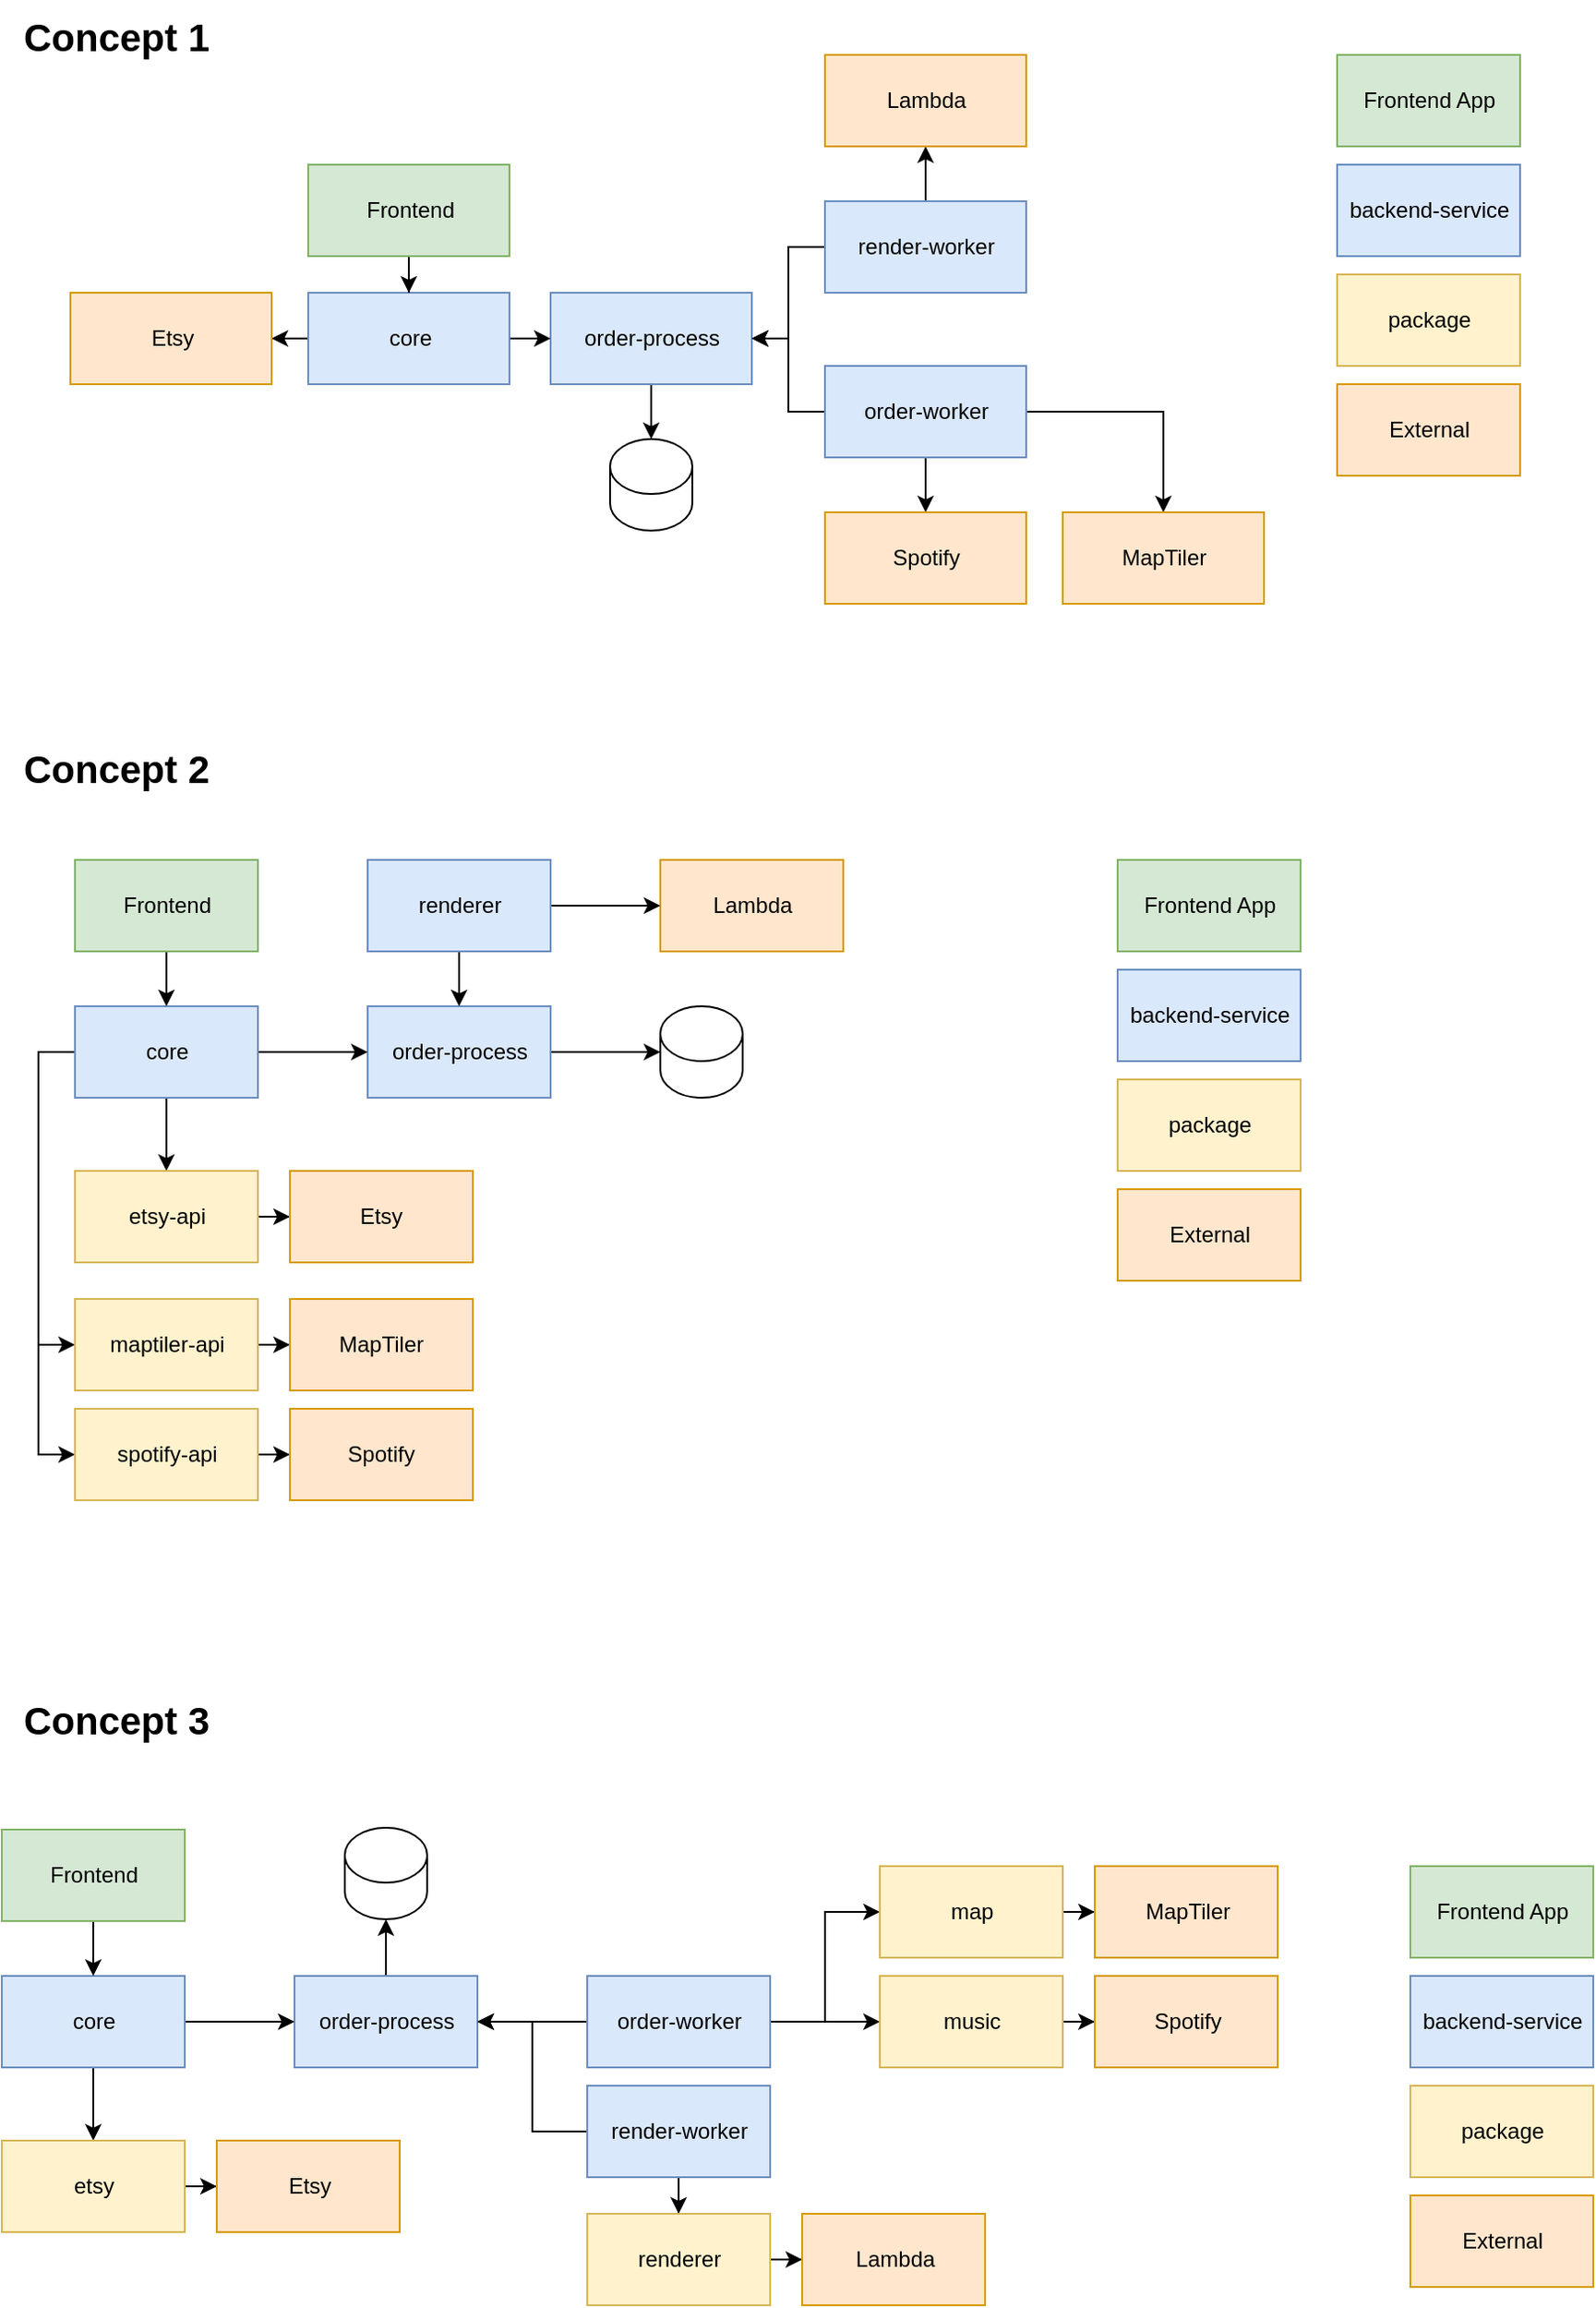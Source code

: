 <mxfile version="20.8.16" type="device" pages="2"><diagram id="suB9x7If6mTKo9TDQbJE" name="component-architecture"><mxGraphModel dx="4487" dy="1146" grid="1" gridSize="10" guides="1" tooltips="1" connect="1" arrows="1" fold="1" page="1" pageScale="1" pageWidth="827" pageHeight="1169" math="0" shadow="0"><root><mxCell id="0"/><mxCell id="1" parent="0"/><mxCell id="VeCZxjJgU3rX2UpKN67F-1" style="edgeStyle=orthogonalEdgeStyle;rounded=0;orthogonalLoop=1;jettySize=auto;html=1;entryX=0.5;entryY=0;entryDx=0;entryDy=0;entryPerimeter=0;" parent="1" source="PudKkbNeEb4RIDJMe-OH-1" target="PudKkbNeEb4RIDJMe-OH-4" edge="1"><mxGeometry relative="1" as="geometry"/></mxCell><mxCell id="PudKkbNeEb4RIDJMe-OH-1" value="order-process" style="html=1;fillColor=#dae8fc;strokeColor=#6c8ebf;" parent="1" vertex="1"><mxGeometry x="-630" y="280" width="110" height="50" as="geometry"/></mxCell><mxCell id="PudKkbNeEb4RIDJMe-OH-7" style="edgeStyle=orthogonalEdgeStyle;rounded=0;orthogonalLoop=1;jettySize=auto;html=1;entryX=1;entryY=0.5;entryDx=0;entryDy=0;" parent="1" source="PudKkbNeEb4RIDJMe-OH-2" target="PudKkbNeEb4RIDJMe-OH-1" edge="1"><mxGeometry relative="1" as="geometry"/></mxCell><mxCell id="VeCZxjJgU3rX2UpKN67F-11" style="edgeStyle=orthogonalEdgeStyle;rounded=0;orthogonalLoop=1;jettySize=auto;html=1;entryX=0.5;entryY=1;entryDx=0;entryDy=0;" parent="1" source="PudKkbNeEb4RIDJMe-OH-2" target="VeCZxjJgU3rX2UpKN67F-10" edge="1"><mxGeometry relative="1" as="geometry"/></mxCell><mxCell id="PudKkbNeEb4RIDJMe-OH-2" value="render-worker" style="html=1;fillColor=#dae8fc;strokeColor=#6c8ebf;" parent="1" vertex="1"><mxGeometry x="-480" y="230" width="110" height="50" as="geometry"/></mxCell><mxCell id="PudKkbNeEb4RIDJMe-OH-8" style="edgeStyle=orthogonalEdgeStyle;rounded=0;orthogonalLoop=1;jettySize=auto;html=1;" parent="1" source="PudKkbNeEb4RIDJMe-OH-3" target="PudKkbNeEb4RIDJMe-OH-1" edge="1"><mxGeometry relative="1" as="geometry"/></mxCell><mxCell id="VeCZxjJgU3rX2UpKN67F-12" style="edgeStyle=orthogonalEdgeStyle;rounded=0;orthogonalLoop=1;jettySize=auto;html=1;" parent="1" source="PudKkbNeEb4RIDJMe-OH-3" target="VeCZxjJgU3rX2UpKN67F-8" edge="1"><mxGeometry relative="1" as="geometry"/></mxCell><mxCell id="VeCZxjJgU3rX2UpKN67F-13" style="edgeStyle=orthogonalEdgeStyle;rounded=0;orthogonalLoop=1;jettySize=auto;html=1;entryX=0.5;entryY=0;entryDx=0;entryDy=0;" parent="1" source="PudKkbNeEb4RIDJMe-OH-3" target="VeCZxjJgU3rX2UpKN67F-9" edge="1"><mxGeometry relative="1" as="geometry"/></mxCell><mxCell id="PudKkbNeEb4RIDJMe-OH-3" value="order-worker" style="html=1;fillColor=#dae8fc;strokeColor=#6c8ebf;" parent="1" vertex="1"><mxGeometry x="-480" y="320" width="110" height="50" as="geometry"/></mxCell><mxCell id="PudKkbNeEb4RIDJMe-OH-4" value="" style="shape=cylinder3;whiteSpace=wrap;html=1;boundedLbl=1;backgroundOutline=1;size=15;" parent="1" vertex="1"><mxGeometry x="-597.5" y="360" width="45" height="50" as="geometry"/></mxCell><mxCell id="PudKkbNeEb4RIDJMe-OH-6" style="edgeStyle=orthogonalEdgeStyle;rounded=0;orthogonalLoop=1;jettySize=auto;html=1;entryX=0;entryY=0.5;entryDx=0;entryDy=0;" parent="1" source="PudKkbNeEb4RIDJMe-OH-5" target="PudKkbNeEb4RIDJMe-OH-1" edge="1"><mxGeometry relative="1" as="geometry"/></mxCell><mxCell id="VeCZxjJgU3rX2UpKN67F-7" style="edgeStyle=orthogonalEdgeStyle;rounded=0;orthogonalLoop=1;jettySize=auto;html=1;" parent="1" source="PudKkbNeEb4RIDJMe-OH-5" target="VeCZxjJgU3rX2UpKN67F-6" edge="1"><mxGeometry relative="1" as="geometry"/></mxCell><mxCell id="PudKkbNeEb4RIDJMe-OH-5" value="core" style="html=1;fillColor=#dae8fc;strokeColor=#6c8ebf;" parent="1" vertex="1"><mxGeometry x="-762.5" y="280" width="110" height="50" as="geometry"/></mxCell><mxCell id="VeCZxjJgU3rX2UpKN67F-5" style="edgeStyle=orthogonalEdgeStyle;rounded=0;orthogonalLoop=1;jettySize=auto;html=1;entryX=0.5;entryY=0;entryDx=0;entryDy=0;" parent="1" source="VeCZxjJgU3rX2UpKN67F-4" target="PudKkbNeEb4RIDJMe-OH-5" edge="1"><mxGeometry relative="1" as="geometry"/></mxCell><mxCell id="VeCZxjJgU3rX2UpKN67F-4" value="Frontend" style="html=1;fillColor=#d5e8d4;strokeColor=#82b366;" parent="1" vertex="1"><mxGeometry x="-762.5" y="210" width="110" height="50" as="geometry"/></mxCell><mxCell id="VeCZxjJgU3rX2UpKN67F-6" value="Etsy" style="html=1;fillColor=#ffe6cc;strokeColor=#d79b00;" parent="1" vertex="1"><mxGeometry x="-892.5" y="280" width="110" height="50" as="geometry"/></mxCell><mxCell id="VeCZxjJgU3rX2UpKN67F-8" value="Spotify" style="html=1;fillColor=#ffe6cc;strokeColor=#d79b00;" parent="1" vertex="1"><mxGeometry x="-480" y="400" width="110" height="50" as="geometry"/></mxCell><mxCell id="VeCZxjJgU3rX2UpKN67F-9" value="MapTiler" style="html=1;fillColor=#ffe6cc;strokeColor=#d79b00;" parent="1" vertex="1"><mxGeometry x="-350" y="400" width="110" height="50" as="geometry"/></mxCell><mxCell id="VeCZxjJgU3rX2UpKN67F-10" value="Lambda" style="html=1;fillColor=#ffe6cc;strokeColor=#d79b00;" parent="1" vertex="1"><mxGeometry x="-480" y="150" width="110" height="50" as="geometry"/></mxCell><mxCell id="VeCZxjJgU3rX2UpKN67F-54" style="edgeStyle=orthogonalEdgeStyle;rounded=0;orthogonalLoop=1;jettySize=auto;html=1;entryX=0;entryY=0.5;entryDx=0;entryDy=0;entryPerimeter=0;" parent="1" source="VeCZxjJgU3rX2UpKN67F-15" target="VeCZxjJgU3rX2UpKN67F-23" edge="1"><mxGeometry relative="1" as="geometry"/></mxCell><mxCell id="VeCZxjJgU3rX2UpKN67F-15" value="order-process" style="html=1;fillColor=#dae8fc;strokeColor=#6c8ebf;" parent="1" vertex="1"><mxGeometry x="-730.01" y="670" width="100" height="50" as="geometry"/></mxCell><mxCell id="VeCZxjJgU3rX2UpKN67F-23" value="" style="shape=cylinder3;whiteSpace=wrap;html=1;boundedLbl=1;backgroundOutline=1;size=15;" parent="1" vertex="1"><mxGeometry x="-570.01" y="670" width="45" height="50" as="geometry"/></mxCell><mxCell id="VeCZxjJgU3rX2UpKN67F-24" style="edgeStyle=orthogonalEdgeStyle;rounded=0;orthogonalLoop=1;jettySize=auto;html=1;entryX=0;entryY=0.5;entryDx=0;entryDy=0;" parent="1" source="VeCZxjJgU3rX2UpKN67F-26" target="VeCZxjJgU3rX2UpKN67F-15" edge="1"><mxGeometry relative="1" as="geometry"/></mxCell><mxCell id="VeCZxjJgU3rX2UpKN67F-55" style="edgeStyle=orthogonalEdgeStyle;rounded=0;orthogonalLoop=1;jettySize=auto;html=1;entryX=0.5;entryY=0;entryDx=0;entryDy=0;" parent="1" source="VeCZxjJgU3rX2UpKN67F-26" target="VeCZxjJgU3rX2UpKN67F-42" edge="1"><mxGeometry relative="1" as="geometry"/></mxCell><mxCell id="VeCZxjJgU3rX2UpKN67F-56" style="edgeStyle=orthogonalEdgeStyle;rounded=0;orthogonalLoop=1;jettySize=auto;html=1;entryX=0;entryY=0.5;entryDx=0;entryDy=0;" parent="1" source="VeCZxjJgU3rX2UpKN67F-26" target="VeCZxjJgU3rX2UpKN67F-43" edge="1"><mxGeometry relative="1" as="geometry"><Array as="points"><mxPoint x="-910.01" y="695"/><mxPoint x="-910.01" y="855"/></Array></mxGeometry></mxCell><mxCell id="VeCZxjJgU3rX2UpKN67F-57" style="edgeStyle=orthogonalEdgeStyle;rounded=0;orthogonalLoop=1;jettySize=auto;html=1;entryX=0;entryY=0.5;entryDx=0;entryDy=0;" parent="1" source="VeCZxjJgU3rX2UpKN67F-26" target="VeCZxjJgU3rX2UpKN67F-41" edge="1"><mxGeometry relative="1" as="geometry"><Array as="points"><mxPoint x="-910.01" y="695"/><mxPoint x="-910.01" y="915"/></Array></mxGeometry></mxCell><mxCell id="VeCZxjJgU3rX2UpKN67F-26" value="core" style="html=1;fillColor=#dae8fc;strokeColor=#6c8ebf;" parent="1" vertex="1"><mxGeometry x="-890.01" y="670" width="100" height="50" as="geometry"/></mxCell><mxCell id="VeCZxjJgU3rX2UpKN67F-27" style="edgeStyle=orthogonalEdgeStyle;rounded=0;orthogonalLoop=1;jettySize=auto;html=1;entryX=0.5;entryY=0;entryDx=0;entryDy=0;" parent="1" source="VeCZxjJgU3rX2UpKN67F-28" target="VeCZxjJgU3rX2UpKN67F-26" edge="1"><mxGeometry relative="1" as="geometry"/></mxCell><mxCell id="VeCZxjJgU3rX2UpKN67F-28" value="Frontend" style="html=1;fillColor=#d5e8d4;strokeColor=#82b366;" parent="1" vertex="1"><mxGeometry x="-890.01" y="590" width="100" height="50" as="geometry"/></mxCell><mxCell id="VeCZxjJgU3rX2UpKN67F-32" value="Lambda" style="html=1;fillColor=#ffe6cc;strokeColor=#d79b00;" parent="1" vertex="1"><mxGeometry x="-570.01" y="590" width="100" height="50" as="geometry"/></mxCell><mxCell id="VeCZxjJgU3rX2UpKN67F-37" style="edgeStyle=orthogonalEdgeStyle;rounded=0;orthogonalLoop=1;jettySize=auto;html=1;entryX=0.5;entryY=0;entryDx=0;entryDy=0;" parent="1" source="VeCZxjJgU3rX2UpKN67F-36" target="VeCZxjJgU3rX2UpKN67F-15" edge="1"><mxGeometry relative="1" as="geometry"/></mxCell><mxCell id="VeCZxjJgU3rX2UpKN67F-38" style="edgeStyle=orthogonalEdgeStyle;rounded=0;orthogonalLoop=1;jettySize=auto;html=1;" parent="1" source="VeCZxjJgU3rX2UpKN67F-36" target="VeCZxjJgU3rX2UpKN67F-32" edge="1"><mxGeometry relative="1" as="geometry"/></mxCell><mxCell id="VeCZxjJgU3rX2UpKN67F-36" value="renderer" style="html=1;fillColor=#dae8fc;strokeColor=#6c8ebf;" parent="1" vertex="1"><mxGeometry x="-730.01" y="590" width="100" height="50" as="geometry"/></mxCell><mxCell id="VeCZxjJgU3rX2UpKN67F-45" style="edgeStyle=orthogonalEdgeStyle;rounded=0;orthogonalLoop=1;jettySize=auto;html=1;entryX=0;entryY=0.5;entryDx=0;entryDy=0;" parent="1" source="VeCZxjJgU3rX2UpKN67F-41" target="VeCZxjJgU3rX2UpKN67F-44" edge="1"><mxGeometry relative="1" as="geometry"/></mxCell><mxCell id="VeCZxjJgU3rX2UpKN67F-41" value="spotify-api" style="html=1;fillColor=#fff2cc;strokeColor=#d6b656;" parent="1" vertex="1"><mxGeometry x="-890.01" y="890" width="100" height="50" as="geometry"/></mxCell><mxCell id="VeCZxjJgU3rX2UpKN67F-47" style="edgeStyle=orthogonalEdgeStyle;rounded=0;orthogonalLoop=1;jettySize=auto;html=1;entryX=0;entryY=0.5;entryDx=0;entryDy=0;" parent="1" source="VeCZxjJgU3rX2UpKN67F-42" target="VeCZxjJgU3rX2UpKN67F-46" edge="1"><mxGeometry relative="1" as="geometry"/></mxCell><mxCell id="VeCZxjJgU3rX2UpKN67F-42" value="etsy-api" style="html=1;fillColor=#fff2cc;strokeColor=#d6b656;" parent="1" vertex="1"><mxGeometry x="-890.01" y="760" width="100" height="50" as="geometry"/></mxCell><mxCell id="VeCZxjJgU3rX2UpKN67F-50" style="edgeStyle=orthogonalEdgeStyle;rounded=0;orthogonalLoop=1;jettySize=auto;html=1;" parent="1" source="VeCZxjJgU3rX2UpKN67F-43" target="VeCZxjJgU3rX2UpKN67F-48" edge="1"><mxGeometry relative="1" as="geometry"/></mxCell><mxCell id="VeCZxjJgU3rX2UpKN67F-43" value="maptiler-api" style="html=1;fillColor=#fff2cc;strokeColor=#d6b656;" parent="1" vertex="1"><mxGeometry x="-890.01" y="830" width="100" height="50" as="geometry"/></mxCell><mxCell id="VeCZxjJgU3rX2UpKN67F-44" value="Spotify" style="html=1;fillColor=#ffe6cc;strokeColor=#d79b00;" parent="1" vertex="1"><mxGeometry x="-772.51" y="890" width="100" height="50" as="geometry"/></mxCell><mxCell id="VeCZxjJgU3rX2UpKN67F-46" value="Etsy" style="html=1;fillColor=#ffe6cc;strokeColor=#d79b00;" parent="1" vertex="1"><mxGeometry x="-772.51" y="760" width="100" height="50" as="geometry"/></mxCell><mxCell id="VeCZxjJgU3rX2UpKN67F-48" value="MapTiler" style="html=1;fillColor=#ffe6cc;strokeColor=#d79b00;" parent="1" vertex="1"><mxGeometry x="-772.51" y="830" width="100" height="50" as="geometry"/></mxCell><mxCell id="VeCZxjJgU3rX2UpKN67F-58" value="package" style="html=1;fillColor=#fff2cc;strokeColor=#d6b656;" parent="1" vertex="1"><mxGeometry x="-320.01" y="710" width="100" height="50" as="geometry"/></mxCell><mxCell id="VeCZxjJgU3rX2UpKN67F-59" value="External" style="html=1;fillColor=#ffe6cc;strokeColor=#d79b00;" parent="1" vertex="1"><mxGeometry x="-320.01" y="770" width="100" height="50" as="geometry"/></mxCell><mxCell id="VeCZxjJgU3rX2UpKN67F-60" value="backend-service" style="html=1;fillColor=#dae8fc;strokeColor=#6c8ebf;" parent="1" vertex="1"><mxGeometry x="-320.01" y="650" width="100" height="50" as="geometry"/></mxCell><mxCell id="VeCZxjJgU3rX2UpKN67F-61" value="Frontend App" style="html=1;fillColor=#d5e8d4;strokeColor=#82b366;" parent="1" vertex="1"><mxGeometry x="-320.01" y="590" width="100" height="50" as="geometry"/></mxCell><mxCell id="wbgKWaa38H2lnKweDkPt-34" style="edgeStyle=orthogonalEdgeStyle;rounded=0;orthogonalLoop=1;jettySize=auto;html=1;entryX=0.5;entryY=1;entryDx=0;entryDy=0;entryPerimeter=0;" edge="1" parent="1" source="wbgKWaa38H2lnKweDkPt-2" target="wbgKWaa38H2lnKweDkPt-3"><mxGeometry relative="1" as="geometry"/></mxCell><mxCell id="wbgKWaa38H2lnKweDkPt-2" value="order-process" style="html=1;fillColor=#dae8fc;strokeColor=#6c8ebf;" vertex="1" parent="1"><mxGeometry x="-770" y="1200" width="100" height="50" as="geometry"/></mxCell><mxCell id="wbgKWaa38H2lnKweDkPt-3" value="" style="shape=cylinder3;whiteSpace=wrap;html=1;boundedLbl=1;backgroundOutline=1;size=15;" vertex="1" parent="1"><mxGeometry x="-742.5" y="1119" width="45" height="50" as="geometry"/></mxCell><mxCell id="wbgKWaa38H2lnKweDkPt-4" style="edgeStyle=orthogonalEdgeStyle;rounded=0;orthogonalLoop=1;jettySize=auto;html=1;entryX=0;entryY=0.5;entryDx=0;entryDy=0;" edge="1" parent="1" source="wbgKWaa38H2lnKweDkPt-8" target="wbgKWaa38H2lnKweDkPt-2"><mxGeometry relative="1" as="geometry"/></mxCell><mxCell id="wbgKWaa38H2lnKweDkPt-5" style="edgeStyle=orthogonalEdgeStyle;rounded=0;orthogonalLoop=1;jettySize=auto;html=1;entryX=0.5;entryY=0;entryDx=0;entryDy=0;" edge="1" parent="1" source="wbgKWaa38H2lnKweDkPt-8" target="wbgKWaa38H2lnKweDkPt-18"><mxGeometry relative="1" as="geometry"/></mxCell><mxCell id="wbgKWaa38H2lnKweDkPt-8" value="core" style="html=1;fillColor=#dae8fc;strokeColor=#6c8ebf;" vertex="1" parent="1"><mxGeometry x="-930" y="1200" width="100" height="50" as="geometry"/></mxCell><mxCell id="wbgKWaa38H2lnKweDkPt-9" style="edgeStyle=orthogonalEdgeStyle;rounded=0;orthogonalLoop=1;jettySize=auto;html=1;entryX=0.5;entryY=0;entryDx=0;entryDy=0;" edge="1" parent="1" source="wbgKWaa38H2lnKweDkPt-10" target="wbgKWaa38H2lnKweDkPt-8"><mxGeometry relative="1" as="geometry"/></mxCell><mxCell id="wbgKWaa38H2lnKweDkPt-10" value="Frontend" style="html=1;fillColor=#d5e8d4;strokeColor=#82b366;" vertex="1" parent="1"><mxGeometry x="-930" y="1120" width="100" height="50" as="geometry"/></mxCell><mxCell id="wbgKWaa38H2lnKweDkPt-36" style="edgeStyle=orthogonalEdgeStyle;rounded=0;orthogonalLoop=1;jettySize=auto;html=1;entryX=1;entryY=0.5;entryDx=0;entryDy=0;" edge="1" parent="1" source="wbgKWaa38H2lnKweDkPt-14" target="wbgKWaa38H2lnKweDkPt-2"><mxGeometry relative="1" as="geometry"/></mxCell><mxCell id="wbgKWaa38H2lnKweDkPt-40" style="edgeStyle=orthogonalEdgeStyle;rounded=0;orthogonalLoop=1;jettySize=auto;html=1;entryX=0.5;entryY=0;entryDx=0;entryDy=0;" edge="1" parent="1" source="wbgKWaa38H2lnKweDkPt-14" target="wbgKWaa38H2lnKweDkPt-29"><mxGeometry relative="1" as="geometry"/></mxCell><mxCell id="wbgKWaa38H2lnKweDkPt-14" value="render-worker" style="html=1;fillColor=#dae8fc;strokeColor=#6c8ebf;" vertex="1" parent="1"><mxGeometry x="-609.97" y="1260" width="100" height="50" as="geometry"/></mxCell><mxCell id="wbgKWaa38H2lnKweDkPt-17" style="edgeStyle=orthogonalEdgeStyle;rounded=0;orthogonalLoop=1;jettySize=auto;html=1;entryX=0;entryY=0.5;entryDx=0;entryDy=0;" edge="1" parent="1" source="wbgKWaa38H2lnKweDkPt-18" target="wbgKWaa38H2lnKweDkPt-22"><mxGeometry relative="1" as="geometry"/></mxCell><mxCell id="wbgKWaa38H2lnKweDkPt-18" value="etsy" style="html=1;fillColor=#fff2cc;strokeColor=#d6b656;" vertex="1" parent="1"><mxGeometry x="-930" y="1290" width="100" height="50" as="geometry"/></mxCell><mxCell id="wbgKWaa38H2lnKweDkPt-22" value="Etsy" style="html=1;fillColor=#ffe6cc;strokeColor=#d79b00;" vertex="1" parent="1"><mxGeometry x="-812.5" y="1290" width="100" height="50" as="geometry"/></mxCell><mxCell id="wbgKWaa38H2lnKweDkPt-24" value="package" style="html=1;fillColor=#fff2cc;strokeColor=#d6b656;" vertex="1" parent="1"><mxGeometry x="-160" y="1260" width="100" height="50" as="geometry"/></mxCell><mxCell id="wbgKWaa38H2lnKweDkPt-25" value="External" style="html=1;fillColor=#ffe6cc;strokeColor=#d79b00;" vertex="1" parent="1"><mxGeometry x="-160" y="1320" width="100" height="50" as="geometry"/></mxCell><mxCell id="wbgKWaa38H2lnKweDkPt-26" value="backend-service" style="html=1;fillColor=#dae8fc;strokeColor=#6c8ebf;" vertex="1" parent="1"><mxGeometry x="-160" y="1200" width="100" height="50" as="geometry"/></mxCell><mxCell id="wbgKWaa38H2lnKweDkPt-27" value="Frontend App" style="html=1;fillColor=#d5e8d4;strokeColor=#82b366;" vertex="1" parent="1"><mxGeometry x="-160" y="1140" width="100" height="50" as="geometry"/></mxCell><mxCell id="wbgKWaa38H2lnKweDkPt-35" style="edgeStyle=orthogonalEdgeStyle;rounded=0;orthogonalLoop=1;jettySize=auto;html=1;entryX=1;entryY=0.5;entryDx=0;entryDy=0;" edge="1" parent="1" source="wbgKWaa38H2lnKweDkPt-28" target="wbgKWaa38H2lnKweDkPt-2"><mxGeometry relative="1" as="geometry"/></mxCell><mxCell id="wbgKWaa38H2lnKweDkPt-47" style="edgeStyle=orthogonalEdgeStyle;rounded=0;orthogonalLoop=1;jettySize=auto;html=1;" edge="1" parent="1" source="wbgKWaa38H2lnKweDkPt-28" target="wbgKWaa38H2lnKweDkPt-42"><mxGeometry relative="1" as="geometry"/></mxCell><mxCell id="wbgKWaa38H2lnKweDkPt-48" style="edgeStyle=orthogonalEdgeStyle;rounded=0;orthogonalLoop=1;jettySize=auto;html=1;entryX=0;entryY=0.5;entryDx=0;entryDy=0;" edge="1" parent="1" source="wbgKWaa38H2lnKweDkPt-28" target="wbgKWaa38H2lnKweDkPt-44"><mxGeometry relative="1" as="geometry"/></mxCell><mxCell id="wbgKWaa38H2lnKweDkPt-28" value="order-worker" style="html=1;fillColor=#dae8fc;strokeColor=#6c8ebf;" vertex="1" parent="1"><mxGeometry x="-609.97" y="1200" width="100" height="50" as="geometry"/></mxCell><mxCell id="wbgKWaa38H2lnKweDkPt-31" style="edgeStyle=orthogonalEdgeStyle;rounded=0;orthogonalLoop=1;jettySize=auto;html=1;entryX=0;entryY=0.5;entryDx=0;entryDy=0;" edge="1" parent="1" source="wbgKWaa38H2lnKweDkPt-29" target="wbgKWaa38H2lnKweDkPt-30"><mxGeometry relative="1" as="geometry"/></mxCell><mxCell id="wbgKWaa38H2lnKweDkPt-29" value="renderer" style="html=1;fillColor=#fff2cc;strokeColor=#d6b656;" vertex="1" parent="1"><mxGeometry x="-609.97" y="1330" width="100" height="50" as="geometry"/></mxCell><mxCell id="wbgKWaa38H2lnKweDkPt-30" value="Lambda" style="html=1;fillColor=#ffe6cc;strokeColor=#d79b00;" vertex="1" parent="1"><mxGeometry x="-492.47" y="1330" width="100" height="50" as="geometry"/></mxCell><mxCell id="wbgKWaa38H2lnKweDkPt-41" style="edgeStyle=orthogonalEdgeStyle;rounded=0;orthogonalLoop=1;jettySize=auto;html=1;entryX=0;entryY=0.5;entryDx=0;entryDy=0;" edge="1" parent="1" source="wbgKWaa38H2lnKweDkPt-42" target="wbgKWaa38H2lnKweDkPt-45"><mxGeometry relative="1" as="geometry"/></mxCell><mxCell id="wbgKWaa38H2lnKweDkPt-42" value="music" style="html=1;fillColor=#fff2cc;strokeColor=#d6b656;" vertex="1" parent="1"><mxGeometry x="-450" y="1200" width="100" height="50" as="geometry"/></mxCell><mxCell id="wbgKWaa38H2lnKweDkPt-43" style="edgeStyle=orthogonalEdgeStyle;rounded=0;orthogonalLoop=1;jettySize=auto;html=1;" edge="1" parent="1" source="wbgKWaa38H2lnKweDkPt-44" target="wbgKWaa38H2lnKweDkPt-46"><mxGeometry relative="1" as="geometry"/></mxCell><mxCell id="wbgKWaa38H2lnKweDkPt-44" value="map" style="html=1;fillColor=#fff2cc;strokeColor=#d6b656;" vertex="1" parent="1"><mxGeometry x="-450" y="1140" width="100" height="50" as="geometry"/></mxCell><mxCell id="wbgKWaa38H2lnKweDkPt-45" value="Spotify" style="html=1;fillColor=#ffe6cc;strokeColor=#d79b00;" vertex="1" parent="1"><mxGeometry x="-332.5" y="1200" width="100" height="50" as="geometry"/></mxCell><mxCell id="wbgKWaa38H2lnKweDkPt-46" value="MapTiler" style="html=1;fillColor=#ffe6cc;strokeColor=#d79b00;" vertex="1" parent="1"><mxGeometry x="-332.5" y="1140" width="100" height="50" as="geometry"/></mxCell><mxCell id="wbgKWaa38H2lnKweDkPt-49" value="package" style="html=1;fillColor=#fff2cc;strokeColor=#d6b656;" vertex="1" parent="1"><mxGeometry x="-200" y="270" width="100" height="50" as="geometry"/></mxCell><mxCell id="wbgKWaa38H2lnKweDkPt-50" value="External" style="html=1;fillColor=#ffe6cc;strokeColor=#d79b00;" vertex="1" parent="1"><mxGeometry x="-200" y="330" width="100" height="50" as="geometry"/></mxCell><mxCell id="wbgKWaa38H2lnKweDkPt-51" value="backend-service" style="html=1;fillColor=#dae8fc;strokeColor=#6c8ebf;" vertex="1" parent="1"><mxGeometry x="-200" y="210" width="100" height="50" as="geometry"/></mxCell><mxCell id="wbgKWaa38H2lnKweDkPt-52" value="Frontend App" style="html=1;fillColor=#d5e8d4;strokeColor=#82b366;" vertex="1" parent="1"><mxGeometry x="-200" y="150" width="100" height="50" as="geometry"/></mxCell><mxCell id="wbgKWaa38H2lnKweDkPt-53" value="&lt;span style=&quot;font-size: 21px;&quot;&gt;&lt;b&gt;Concept 1&lt;/b&gt;&lt;/span&gt;" style="text;html=1;strokeColor=none;fillColor=none;align=left;verticalAlign=middle;whiteSpace=wrap;rounded=0;" vertex="1" parent="1"><mxGeometry x="-920" y="120" width="130" height="40" as="geometry"/></mxCell><mxCell id="wbgKWaa38H2lnKweDkPt-54" value="&lt;b&gt;&lt;font style=&quot;font-size: 21px;&quot;&gt;Concept 2&lt;/font&gt;&lt;/b&gt;" style="text;html=1;strokeColor=none;fillColor=none;align=left;verticalAlign=middle;whiteSpace=wrap;rounded=0;" vertex="1" parent="1"><mxGeometry x="-920" y="520" width="110" height="40" as="geometry"/></mxCell><mxCell id="wbgKWaa38H2lnKweDkPt-55" value="&lt;b&gt;&lt;font style=&quot;font-size: 21px;&quot;&gt;Concept 3&lt;/font&gt;&lt;/b&gt;" style="text;html=1;strokeColor=none;fillColor=none;align=left;verticalAlign=middle;whiteSpace=wrap;rounded=0;" vertex="1" parent="1"><mxGeometry x="-920" y="1040" width="110" height="40" as="geometry"/></mxCell></root></mxGraphModel></diagram><diagram name="host-architecture" id="b5b7bab2-c9e2-2cf4-8b2a-24fd1a2a6d21"><mxGraphModel dx="3093" dy="917" grid="1" gridSize="10" guides="1" tooltips="1" connect="1" arrows="1" fold="1" page="1" pageScale="1" pageWidth="827" pageHeight="1169" background="none" math="0" shadow="0"><root><mxCell id="0"/><mxCell id="1" parent="0"/><mxCell id="2iEes3Dkpnb9_1Z4jXyO-28" value="phsycial.art" style="shape=umlFrame;whiteSpace=wrap;html=1;width=80;height=30;" parent="1" vertex="1"><mxGeometry x="-800" y="50" width="880" height="990" as="geometry"/></mxCell><mxCell id="2iEes3Dkpnb9_1Z4jXyO-2" value="Digital Ocean" style="shape=umlFrame;whiteSpace=wrap;html=1;width=110;height=30;" parent="1" vertex="1"><mxGeometry x="-760" y="120" width="480" height="520" as="geometry"/></mxCell><mxCell id="2iEes3Dkpnb9_1Z4jXyO-6" value="Droplet" style="shape=umlFrame;whiteSpace=wrap;html=1;width=110;height=30;" parent="1" vertex="1"><mxGeometry x="-730" y="180" width="420" height="330" as="geometry"/></mxCell><mxCell id="2iEes3Dkpnb9_1Z4jXyO-12" value="Docker-Compose" style="shape=umlFrame;whiteSpace=wrap;html=1;width=110;height=30;" parent="1" vertex="1"><mxGeometry x="-710" y="230" width="380" height="200" as="geometry"/></mxCell><mxCell id="2iEes3Dkpnb9_1Z4jXyO-4" value="AWS" style="shape=umlFrame;whiteSpace=wrap;html=1;width=60;height=31;" parent="1" vertex="1"><mxGeometry x="-240" y="119.5" width="260" height="170.5" as="geometry"/></mxCell><mxCell id="2iEes3Dkpnb9_1Z4jXyO-5" value="Netlify" style="shape=umlFrame;whiteSpace=wrap;html=1;width=80;height=36;" parent="1" vertex="1"><mxGeometry x="-760" y="670" width="260" height="320" as="geometry"/></mxCell><mxCell id="2iEes3Dkpnb9_1Z4jXyO-32" style="edgeStyle=orthogonalEdgeStyle;rounded=0;orthogonalLoop=1;jettySize=auto;html=1;entryX=0.5;entryY=1;entryDx=0;entryDy=0;endArrow=none;endFill=0;startArrow=classic;startFill=1;" parent="1" source="2iEes3Dkpnb9_1Z4jXyO-8" target="2iEes3Dkpnb9_1Z4jXyO-24" edge="1"><mxGeometry relative="1" as="geometry"/></mxCell><mxCell id="2iEes3Dkpnb9_1Z4jXyO-8" value="Object Storage" style="shape=umlFrame;whiteSpace=wrap;html=1;width=110;height=30;" parent="1" vertex="1"><mxGeometry x="-730" y="536.5" width="160" height="80.5" as="geometry"/></mxCell><mxCell id="2iEes3Dkpnb9_1Z4jXyO-17" style="edgeStyle=orthogonalEdgeStyle;rounded=0;orthogonalLoop=1;jettySize=auto;html=1;entryX=0.5;entryY=0;entryDx=0;entryDy=0;" parent="1" source="2iEes3Dkpnb9_1Z4jXyO-10" target="2iEes3Dkpnb9_1Z4jXyO-15" edge="1"><mxGeometry relative="1" as="geometry"/></mxCell><mxCell id="2iEes3Dkpnb9_1Z4jXyO-10" value="central-process" style="html=1;fillColor=#dae8fc;strokeColor=#6c8ebf;" parent="1" vertex="1"><mxGeometry x="-700" y="274.5" width="110" height="50" as="geometry"/></mxCell><mxCell id="2iEes3Dkpnb9_1Z4jXyO-19" style="edgeStyle=orthogonalEdgeStyle;rounded=0;orthogonalLoop=1;jettySize=auto;html=1;entryX=1;entryY=0.5;entryDx=0;entryDy=0;" parent="1" source="2iEes3Dkpnb9_1Z4jXyO-11" target="2iEes3Dkpnb9_1Z4jXyO-10" edge="1"><mxGeometry relative="1" as="geometry"><Array as="points"><mxPoint x="-470" y="265"/><mxPoint x="-470" y="299"/></Array></mxGeometry></mxCell><mxCell id="2iEes3Dkpnb9_1Z4jXyO-25" style="edgeStyle=orthogonalEdgeStyle;rounded=0;orthogonalLoop=1;jettySize=auto;html=1;entryX=0;entryY=0.5;entryDx=0;entryDy=0;endArrow=classic;endFill=1;" parent="1" source="2iEes3Dkpnb9_1Z4jXyO-11" target="2iEes3Dkpnb9_1Z4jXyO-24" edge="1"><mxGeometry relative="1" as="geometry"><Array as="points"><mxPoint x="-290" y="265"/><mxPoint x="-290" y="205"/></Array></mxGeometry></mxCell><mxCell id="wekhsffLliAf69O3XfwB-33" style="edgeStyle=orthogonalEdgeStyle;rounded=0;orthogonalLoop=1;jettySize=auto;html=1;entryX=1.01;entryY=0.302;entryDx=0;entryDy=0;entryPerimeter=0;" parent="1" source="2iEes3Dkpnb9_1Z4jXyO-11" target="2iEes3Dkpnb9_1Z4jXyO-8" edge="1"><mxGeometry relative="1" as="geometry"><Array as="points"><mxPoint x="-320" y="265"/><mxPoint x="-320" y="561"/></Array></mxGeometry></mxCell><mxCell id="2iEes3Dkpnb9_1Z4jXyO-11" value="render-worker" style="html=1;fillColor=#dae8fc;strokeColor=#6c8ebf;" parent="1" vertex="1"><mxGeometry x="-460" y="240" width="110" height="50" as="geometry"/></mxCell><mxCell id="2iEes3Dkpnb9_1Z4jXyO-20" style="edgeStyle=orthogonalEdgeStyle;rounded=0;orthogonalLoop=1;jettySize=auto;html=1;entryX=1;entryY=0.5;entryDx=0;entryDy=0;" parent="1" source="2iEes3Dkpnb9_1Z4jXyO-13" target="2iEes3Dkpnb9_1Z4jXyO-10" edge="1"><mxGeometry relative="1" as="geometry"><Array as="points"><mxPoint x="-470" y="325"/><mxPoint x="-470" y="299"/></Array></mxGeometry></mxCell><mxCell id="2iEes3Dkpnb9_1Z4jXyO-13" value="central-worker" style="html=1;fillColor=#dae8fc;strokeColor=#6c8ebf;" parent="1" vertex="1"><mxGeometry x="-460" y="300" width="110" height="50" as="geometry"/></mxCell><mxCell id="wekhsffLliAf69O3XfwB-2" style="edgeStyle=orthogonalEdgeStyle;rounded=0;orthogonalLoop=1;jettySize=auto;html=1;entryX=0.5;entryY=0;entryDx=0;entryDy=0;entryPerimeter=0;" parent="1" source="2iEes3Dkpnb9_1Z4jXyO-15" target="wekhsffLliAf69O3XfwB-1" edge="1"><mxGeometry relative="1" as="geometry"/></mxCell><mxCell id="2iEes3Dkpnb9_1Z4jXyO-15" value="postgres" style="html=1;fillColor=#dae8fc;strokeColor=#6c8ebf;" parent="1" vertex="1"><mxGeometry x="-700" y="350" width="110" height="50" as="geometry"/></mxCell><mxCell id="2iEes3Dkpnb9_1Z4jXyO-30" style="edgeStyle=orthogonalEdgeStyle;rounded=0;orthogonalLoop=1;jettySize=auto;html=1;endArrow=classic;endFill=1;entryX=1.01;entryY=0.791;entryDx=0;entryDy=0;entryPerimeter=0;" parent="1" source="2iEes3Dkpnb9_1Z4jXyO-16" target="2iEes3Dkpnb9_1Z4jXyO-8" edge="1"><mxGeometry relative="1" as="geometry"><mxPoint x="-570" y="530" as="targetPoint"/><Array as="points"><mxPoint x="-685" y="715"/><mxPoint x="-530" y="715"/><mxPoint x="-530" y="600"/></Array></mxGeometry></mxCell><mxCell id="2iEes3Dkpnb9_1Z4jXyO-16" value="Frontend" style="html=1;fillColor=#dae8fc;strokeColor=#6c8ebf;" parent="1" vertex="1"><mxGeometry x="-740" y="800" width="110" height="50" as="geometry"/></mxCell><mxCell id="2iEes3Dkpnb9_1Z4jXyO-22" style="rounded=0;orthogonalLoop=1;jettySize=auto;html=1;entryX=1;entryY=0.5;entryDx=0;entryDy=0;dashed=1;endArrow=none;endFill=0;" parent="1" source="2iEes3Dkpnb9_1Z4jXyO-21" target="2iEes3Dkpnb9_1Z4jXyO-15" edge="1"><mxGeometry relative="1" as="geometry"/></mxCell><mxCell id="2iEes3Dkpnb9_1Z4jXyO-21" value="Will switch to&amp;nbsp;&lt;br&gt;managed DB later" style="shape=note2;boundedLbl=1;whiteSpace=wrap;html=1;size=25;verticalAlign=top;align=center;" parent="1" vertex="1"><mxGeometry x="-570" y="342.25" width="120" height="65.5" as="geometry"/></mxCell><mxCell id="2iEes3Dkpnb9_1Z4jXyO-23" value="Task Polling" style="text;html=1;strokeColor=none;fillColor=none;align=center;verticalAlign=middle;whiteSpace=wrap;rounded=0;" parent="1" vertex="1"><mxGeometry x="-570" y="274.5" width="80" height="30" as="geometry"/></mxCell><mxCell id="2iEes3Dkpnb9_1Z4jXyO-24" value="Lambda" style="html=1;" parent="1" vertex="1"><mxGeometry x="-210" y="180" width="110" height="50" as="geometry"/></mxCell><mxCell id="2iEes3Dkpnb9_1Z4jXyO-27" value="Store generate Image" style="text;html=1;strokeColor=none;fillColor=none;align=center;verticalAlign=middle;whiteSpace=wrap;rounded=0;" parent="1" vertex="1"><mxGeometry x="-450" y="570.5" width="150" height="30" as="geometry"/></mxCell><mxCell id="2iEes3Dkpnb9_1Z4jXyO-33" value="Store User related Image" style="text;html=1;strokeColor=none;fillColor=none;align=center;verticalAlign=middle;whiteSpace=wrap;rounded=0;" parent="1" vertex="1"><mxGeometry x="-530" y="640" width="140" height="30" as="geometry"/></mxCell><mxCell id="wekhsffLliAf69O3XfwB-1" value="" style="shape=cylinder3;whiteSpace=wrap;html=1;boundedLbl=1;backgroundOutline=1;size=15;" parent="1" vertex="1"><mxGeometry x="-667.5" y="450" width="45" height="50" as="geometry"/></mxCell><mxCell id="wekhsffLliAf69O3XfwB-3" value="phsycial.art" style="shape=umlFrame;whiteSpace=wrap;html=1;width=80;height=30;" parent="1" vertex="1"><mxGeometry x="150" y="50" width="880" height="990" as="geometry"/></mxCell><mxCell id="wekhsffLliAf69O3XfwB-4" value="Digital Ocean" style="shape=umlFrame;whiteSpace=wrap;html=1;width=110;height=30;" parent="1" vertex="1"><mxGeometry x="190" y="120" width="480" height="520" as="geometry"/></mxCell><mxCell id="wekhsffLliAf69O3XfwB-5" value="App Platform" style="shape=umlFrame;whiteSpace=wrap;html=1;width=110;height=30;" parent="1" vertex="1"><mxGeometry x="220" y="180" width="420" height="200" as="geometry"/></mxCell><mxCell id="wekhsffLliAf69O3XfwB-6" value="physical-art" style="shape=umlFrame;whiteSpace=wrap;html=1;width=110;height=30;" parent="1" vertex="1"><mxGeometry x="240" y="230" width="380" height="130" as="geometry"/></mxCell><mxCell id="wekhsffLliAf69O3XfwB-7" value="AWS" style="shape=umlFrame;whiteSpace=wrap;html=1;width=60;height=31;" parent="1" vertex="1"><mxGeometry x="710" y="119.5" width="260" height="170.5" as="geometry"/></mxCell><mxCell id="wekhsffLliAf69O3XfwB-8" value="Netlify" style="shape=umlFrame;whiteSpace=wrap;html=1;width=80;height=36;" parent="1" vertex="1"><mxGeometry x="190" y="670" width="260" height="320" as="geometry"/></mxCell><mxCell id="wekhsffLliAf69O3XfwB-9" style="edgeStyle=orthogonalEdgeStyle;rounded=0;orthogonalLoop=1;jettySize=auto;html=1;entryX=0.5;entryY=1;entryDx=0;entryDy=0;endArrow=none;endFill=0;startArrow=classic;startFill=1;" parent="1" source="wekhsffLliAf69O3XfwB-10" target="wekhsffLliAf69O3XfwB-25" edge="1"><mxGeometry relative="1" as="geometry"/></mxCell><mxCell id="wekhsffLliAf69O3XfwB-10" value="Object Storage" style="shape=umlFrame;whiteSpace=wrap;html=1;width=110;height=30;" parent="1" vertex="1"><mxGeometry x="220" y="529.75" width="160" height="80.5" as="geometry"/></mxCell><mxCell id="wekhsffLliAf69O3XfwB-30" style="edgeStyle=orthogonalEdgeStyle;rounded=0;orthogonalLoop=1;jettySize=auto;html=1;" parent="1" source="wekhsffLliAf69O3XfwB-12" target="wekhsffLliAf69O3XfwB-29" edge="1"><mxGeometry relative="1" as="geometry"/></mxCell><mxCell id="wekhsffLliAf69O3XfwB-12" value="central-process" style="html=1;fillColor=#dae8fc;strokeColor=#6c8ebf;" parent="1" vertex="1"><mxGeometry x="250" y="274.5" width="110" height="50" as="geometry"/></mxCell><mxCell id="wekhsffLliAf69O3XfwB-13" style="edgeStyle=orthogonalEdgeStyle;rounded=0;orthogonalLoop=1;jettySize=auto;html=1;entryX=1;entryY=0.5;entryDx=0;entryDy=0;" parent="1" source="wekhsffLliAf69O3XfwB-15" target="wekhsffLliAf69O3XfwB-12" edge="1"><mxGeometry relative="1" as="geometry"><Array as="points"><mxPoint x="480" y="265"/><mxPoint x="480" y="299"/></Array></mxGeometry></mxCell><mxCell id="wekhsffLliAf69O3XfwB-14" style="edgeStyle=orthogonalEdgeStyle;rounded=0;orthogonalLoop=1;jettySize=auto;html=1;entryX=0;entryY=0.5;entryDx=0;entryDy=0;endArrow=classic;endFill=1;" parent="1" source="wekhsffLliAf69O3XfwB-15" target="wekhsffLliAf69O3XfwB-25" edge="1"><mxGeometry relative="1" as="geometry"><Array as="points"><mxPoint x="660" y="265"/><mxPoint x="660" y="205"/></Array></mxGeometry></mxCell><mxCell id="wekhsffLliAf69O3XfwB-31" style="edgeStyle=orthogonalEdgeStyle;rounded=0;orthogonalLoop=1;jettySize=auto;html=1;entryX=0.996;entryY=0.217;entryDx=0;entryDy=0;entryPerimeter=0;" parent="1" source="wekhsffLliAf69O3XfwB-15" target="wekhsffLliAf69O3XfwB-10" edge="1"><mxGeometry relative="1" as="geometry"><Array as="points"><mxPoint x="630" y="265"/><mxPoint x="630" y="547"/></Array></mxGeometry></mxCell><mxCell id="wekhsffLliAf69O3XfwB-15" value="render-worker" style="html=1;fillColor=#dae8fc;strokeColor=#6c8ebf;" parent="1" vertex="1"><mxGeometry x="490" y="240" width="110" height="50" as="geometry"/></mxCell><mxCell id="wekhsffLliAf69O3XfwB-16" style="edgeStyle=orthogonalEdgeStyle;rounded=0;orthogonalLoop=1;jettySize=auto;html=1;entryX=1;entryY=0.5;entryDx=0;entryDy=0;" parent="1" source="wekhsffLliAf69O3XfwB-17" target="wekhsffLliAf69O3XfwB-12" edge="1"><mxGeometry relative="1" as="geometry"><Array as="points"><mxPoint x="480" y="325"/><mxPoint x="480" y="299"/></Array></mxGeometry></mxCell><mxCell id="wekhsffLliAf69O3XfwB-17" value="central-worker" style="html=1;fillColor=#dae8fc;strokeColor=#6c8ebf;" parent="1" vertex="1"><mxGeometry x="490" y="300" width="110" height="50" as="geometry"/></mxCell><mxCell id="wekhsffLliAf69O3XfwB-20" style="edgeStyle=orthogonalEdgeStyle;rounded=0;orthogonalLoop=1;jettySize=auto;html=1;endArrow=classic;endFill=1;entryX=1;entryY=0.745;entryDx=0;entryDy=0;entryPerimeter=0;" parent="1" source="wekhsffLliAf69O3XfwB-21" target="wekhsffLliAf69O3XfwB-10" edge="1"><mxGeometry relative="1" as="geometry"><mxPoint x="380" y="530" as="targetPoint"/><Array as="points"><mxPoint x="265" y="715"/><mxPoint x="420" y="715"/><mxPoint x="420" y="590"/></Array></mxGeometry></mxCell><mxCell id="wekhsffLliAf69O3XfwB-21" value="Frontend" style="html=1;fillColor=#dae8fc;strokeColor=#6c8ebf;" parent="1" vertex="1"><mxGeometry x="210" y="800" width="110" height="50" as="geometry"/></mxCell><mxCell id="wekhsffLliAf69O3XfwB-24" value="Task Polling" style="text;html=1;strokeColor=none;fillColor=none;align=center;verticalAlign=middle;whiteSpace=wrap;rounded=0;" parent="1" vertex="1"><mxGeometry x="380" y="274.5" width="80" height="30" as="geometry"/></mxCell><mxCell id="wekhsffLliAf69O3XfwB-25" value="Lambda" style="html=1;" parent="1" vertex="1"><mxGeometry x="740" y="180" width="110" height="50" as="geometry"/></mxCell><mxCell id="wekhsffLliAf69O3XfwB-26" value="Store generate Image" style="text;html=1;strokeColor=none;fillColor=none;align=center;verticalAlign=middle;whiteSpace=wrap;rounded=0;" parent="1" vertex="1"><mxGeometry x="460" y="561.75" width="150" height="30" as="geometry"/></mxCell><mxCell id="wekhsffLliAf69O3XfwB-27" value="Store User related Images" style="text;html=1;strokeColor=none;fillColor=none;align=center;verticalAlign=middle;whiteSpace=wrap;rounded=0;" parent="1" vertex="1"><mxGeometry x="420" y="640" width="150" height="30" as="geometry"/></mxCell><mxCell id="wekhsffLliAf69O3XfwB-29" value="Managed DB" style="shape=umlFrame;whiteSpace=wrap;html=1;width=110;height=30;" parent="1" vertex="1"><mxGeometry x="220" y="410" width="160" height="90" as="geometry"/></mxCell><mxCell id="wekhsffLliAf69O3XfwB-32" value="Retreive User related Images" style="text;html=1;strokeColor=none;fillColor=none;align=center;verticalAlign=middle;whiteSpace=wrap;rounded=0;" parent="1" vertex="1"><mxGeometry x="420" y="525" width="190" height="30" as="geometry"/></mxCell><mxCell id="wekhsffLliAf69O3XfwB-34" value="Retreive User related Images" style="text;html=1;strokeColor=none;fillColor=none;align=center;verticalAlign=middle;whiteSpace=wrap;rounded=0;" parent="1" vertex="1"><mxGeometry x="-520" y="536.5" width="190" height="30" as="geometry"/></mxCell><mxCell id="wekhsffLliAf69O3XfwB-35" value="" style="shape=cylinder3;whiteSpace=wrap;html=1;boundedLbl=1;backgroundOutline=1;size=15;" parent="1" vertex="1"><mxGeometry x="260" y="444.5" width="45" height="50" as="geometry"/></mxCell></root></mxGraphModel></diagram></mxfile>